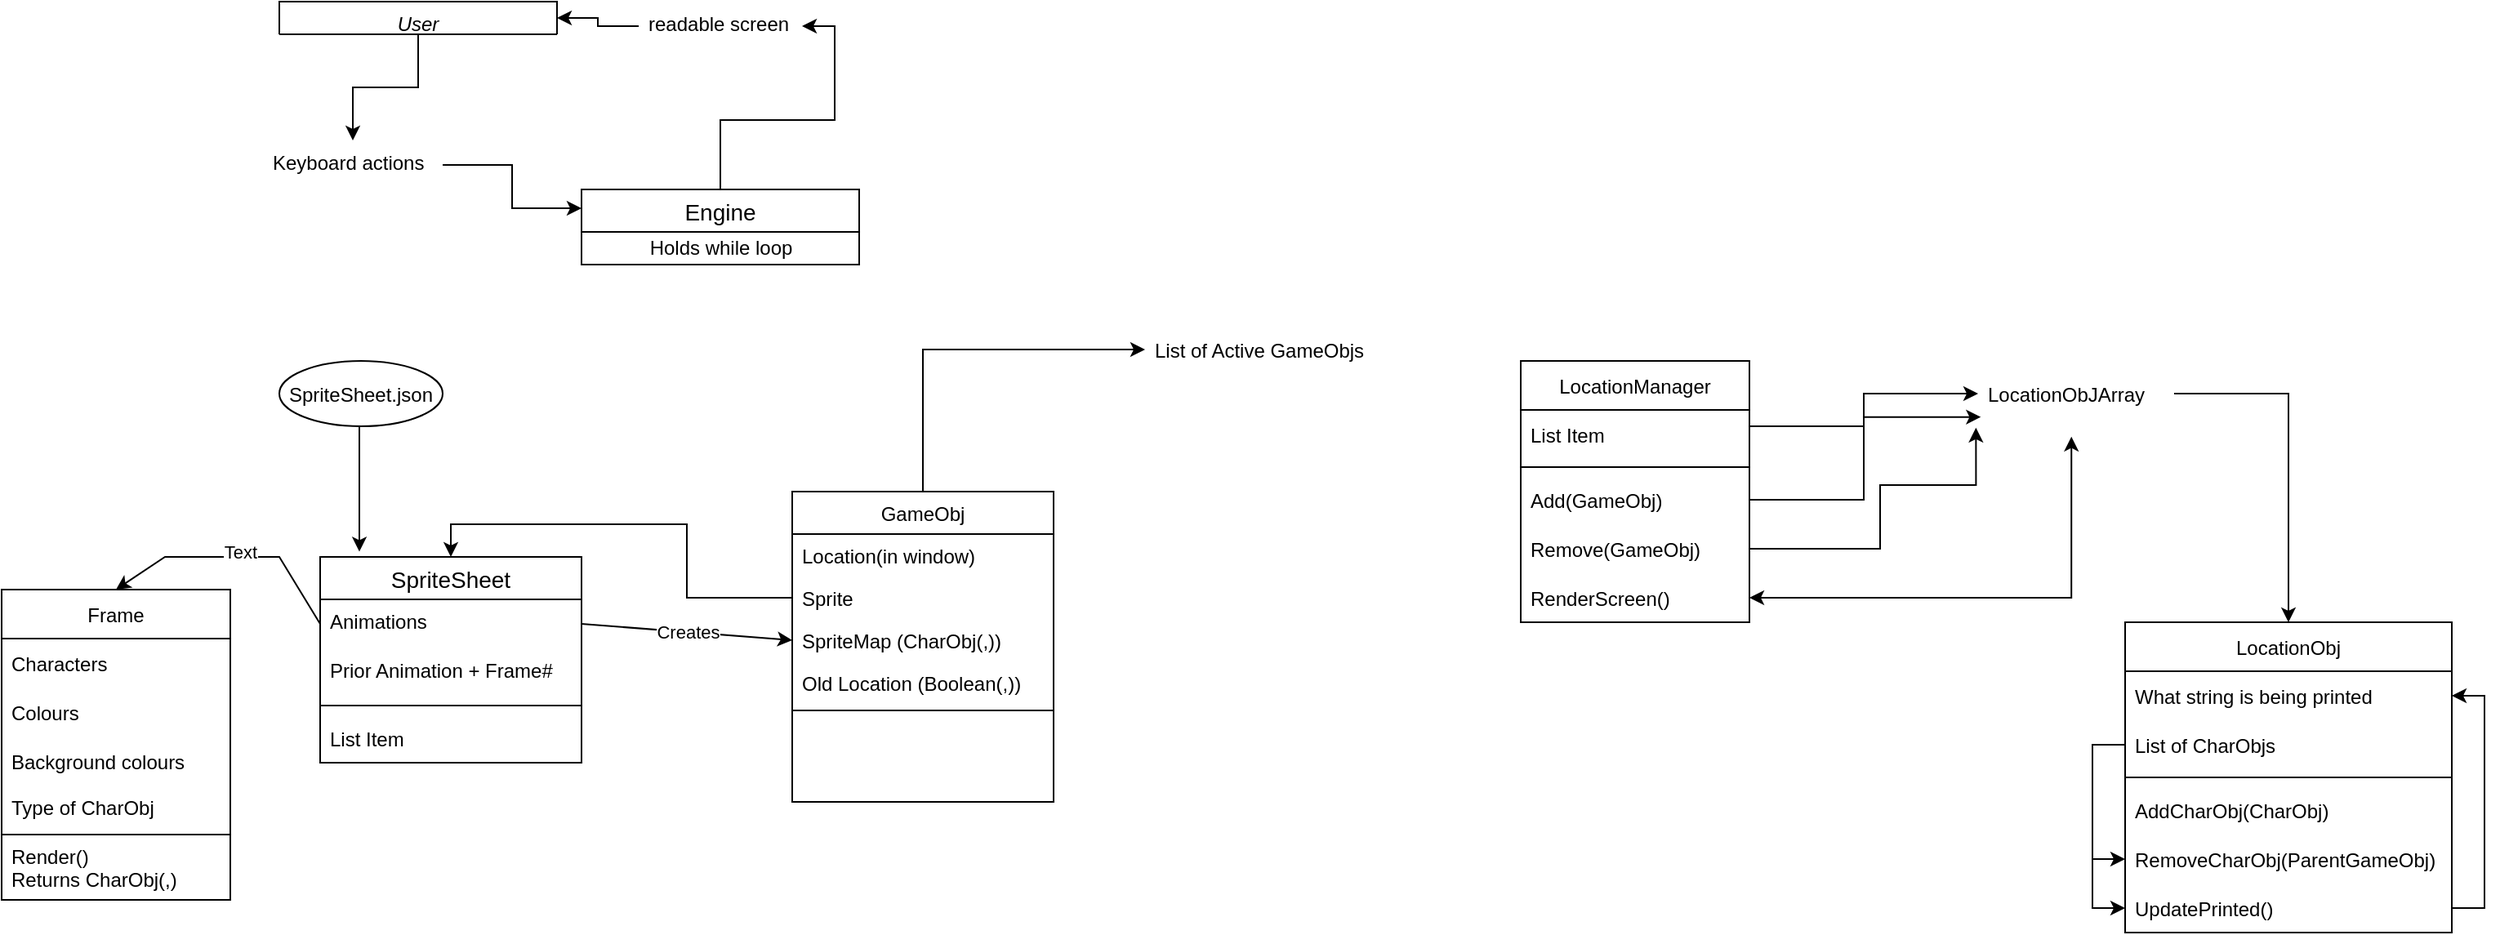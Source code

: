 <mxfile version="18.0.2" type="github">
  <diagram id="C5RBs43oDa-KdzZeNtuy" name="Page-1">
    <mxGraphModel dx="2500" dy="934" grid="1" gridSize="10" guides="1" tooltips="1" connect="1" arrows="1" fold="1" page="1" pageScale="1" pageWidth="827" pageHeight="1169" math="0" shadow="0">
      <root>
        <mxCell id="WIyWlLk6GJQsqaUBKTNV-0" />
        <mxCell id="WIyWlLk6GJQsqaUBKTNV-1" parent="WIyWlLk6GJQsqaUBKTNV-0" />
        <mxCell id="uw-3SkWvDOImLK82JJSa-34" style="edgeStyle=orthogonalEdgeStyle;rounded=0;orthogonalLoop=1;jettySize=auto;html=1;entryX=0.5;entryY=0;entryDx=0;entryDy=0;entryPerimeter=0;" edge="1" parent="WIyWlLk6GJQsqaUBKTNV-1" source="zkfFHV4jXpPFQw0GAbJ--0" target="uw-3SkWvDOImLK82JJSa-33">
          <mxGeometry relative="1" as="geometry" />
        </mxCell>
        <mxCell id="zkfFHV4jXpPFQw0GAbJ--0" value="User" style="swimlane;fontStyle=2;align=center;verticalAlign=top;childLayout=stackLayout;horizontal=1;startSize=26;horizontalStack=0;resizeParent=1;resizeLast=0;collapsible=1;marginBottom=0;rounded=0;shadow=0;strokeWidth=1;" parent="WIyWlLk6GJQsqaUBKTNV-1" vertex="1">
          <mxGeometry x="20" y="50" width="170" height="20" as="geometry">
            <mxRectangle x="230" y="140" width="160" height="26" as="alternateBounds" />
          </mxGeometry>
        </mxCell>
        <mxCell id="uw-3SkWvDOImLK82JJSa-84" style="edgeStyle=orthogonalEdgeStyle;rounded=0;orthogonalLoop=1;jettySize=auto;html=1;entryX=0;entryY=0.5;entryDx=0;entryDy=0;exitX=0.5;exitY=0;exitDx=0;exitDy=0;" edge="1" parent="WIyWlLk6GJQsqaUBKTNV-1" source="zkfFHV4jXpPFQw0GAbJ--6" target="zkfFHV4jXpPFQw0GAbJ--18">
          <mxGeometry relative="1" as="geometry" />
        </mxCell>
        <mxCell id="zkfFHV4jXpPFQw0GAbJ--6" value="GameObj" style="swimlane;fontStyle=0;align=center;verticalAlign=top;childLayout=stackLayout;horizontal=1;startSize=26;horizontalStack=0;resizeParent=1;resizeLast=0;collapsible=1;marginBottom=0;rounded=0;shadow=0;strokeWidth=1;" parent="WIyWlLk6GJQsqaUBKTNV-1" vertex="1">
          <mxGeometry x="334" y="350" width="160" height="190" as="geometry">
            <mxRectangle x="130" y="380" width="160" height="26" as="alternateBounds" />
          </mxGeometry>
        </mxCell>
        <mxCell id="zkfFHV4jXpPFQw0GAbJ--7" value="Location(in window)" style="text;align=left;verticalAlign=top;spacingLeft=4;spacingRight=4;overflow=hidden;rotatable=0;points=[[0,0.5],[1,0.5]];portConstraint=eastwest;" parent="zkfFHV4jXpPFQw0GAbJ--6" vertex="1">
          <mxGeometry y="26" width="160" height="26" as="geometry" />
        </mxCell>
        <mxCell id="zkfFHV4jXpPFQw0GAbJ--8" value="Sprite" style="text;align=left;verticalAlign=top;spacingLeft=4;spacingRight=4;overflow=hidden;rotatable=0;points=[[0,0.5],[1,0.5]];portConstraint=eastwest;rounded=0;shadow=0;html=0;" parent="zkfFHV4jXpPFQw0GAbJ--6" vertex="1">
          <mxGeometry y="52" width="160" height="26" as="geometry" />
        </mxCell>
        <mxCell id="uw-3SkWvDOImLK82JJSa-38" value="SpriteMap (CharObj(,))&#xa;" style="text;align=left;verticalAlign=top;spacingLeft=4;spacingRight=4;overflow=hidden;rotatable=0;points=[[0,0.5],[1,0.5]];portConstraint=eastwest;rounded=0;shadow=0;html=0;" vertex="1" parent="zkfFHV4jXpPFQw0GAbJ--6">
          <mxGeometry y="78" width="160" height="26" as="geometry" />
        </mxCell>
        <mxCell id="uw-3SkWvDOImLK82JJSa-39" value="Old Location (Boolean(,))" style="text;align=left;verticalAlign=top;spacingLeft=4;spacingRight=4;overflow=hidden;rotatable=0;points=[[0,0.5],[1,0.5]];portConstraint=eastwest;rounded=0;shadow=0;html=0;" vertex="1" parent="zkfFHV4jXpPFQw0GAbJ--6">
          <mxGeometry y="104" width="160" height="26" as="geometry" />
        </mxCell>
        <mxCell id="zkfFHV4jXpPFQw0GAbJ--9" value="" style="line;html=1;strokeWidth=1;align=left;verticalAlign=middle;spacingTop=-1;spacingLeft=3;spacingRight=3;rotatable=0;labelPosition=right;points=[];portConstraint=eastwest;" parent="zkfFHV4jXpPFQw0GAbJ--6" vertex="1">
          <mxGeometry y="130" width="160" height="8" as="geometry" />
        </mxCell>
        <mxCell id="uw-3SkWvDOImLK82JJSa-32" style="edgeStyle=orthogonalEdgeStyle;rounded=0;orthogonalLoop=1;jettySize=auto;html=1;entryX=1;entryY=0.5;entryDx=0;entryDy=0;" edge="1" parent="WIyWlLk6GJQsqaUBKTNV-1" source="uw-3SkWvDOImLK82JJSa-0" target="uw-3SkWvDOImLK82JJSa-28">
          <mxGeometry relative="1" as="geometry" />
        </mxCell>
        <mxCell id="uw-3SkWvDOImLK82JJSa-0" value="Engine" style="swimlane;fontStyle=0;childLayout=stackLayout;horizontal=1;startSize=26;horizontalStack=0;resizeParent=1;resizeParentMax=0;resizeLast=0;collapsible=1;marginBottom=0;align=center;fontSize=14;swimlaneLine=1;" vertex="1" parent="WIyWlLk6GJQsqaUBKTNV-1">
          <mxGeometry x="205" y="165" width="170" height="46" as="geometry" />
        </mxCell>
        <mxCell id="uw-3SkWvDOImLK82JJSa-36" value="Holds while loop&lt;br&gt;" style="text;html=1;align=center;verticalAlign=middle;resizable=0;points=[];autosize=1;strokeColor=none;fillColor=none;" vertex="1" parent="uw-3SkWvDOImLK82JJSa-0">
          <mxGeometry y="26" width="170" height="20" as="geometry" />
        </mxCell>
        <mxCell id="uw-3SkWvDOImLK82JJSa-31" style="edgeStyle=orthogonalEdgeStyle;rounded=0;orthogonalLoop=1;jettySize=auto;html=1;entryX=1;entryY=0.5;entryDx=0;entryDy=0;" edge="1" parent="WIyWlLk6GJQsqaUBKTNV-1" source="uw-3SkWvDOImLK82JJSa-28" target="zkfFHV4jXpPFQw0GAbJ--0">
          <mxGeometry relative="1" as="geometry" />
        </mxCell>
        <mxCell id="uw-3SkWvDOImLK82JJSa-28" value="readable screen" style="text;strokeColor=none;fillColor=none;spacingLeft=4;spacingRight=4;overflow=hidden;rotatable=0;points=[[0,0.5],[1,0.5]];portConstraint=eastwest;fontSize=12;" vertex="1" parent="WIyWlLk6GJQsqaUBKTNV-1">
          <mxGeometry x="240" y="50" width="100" height="30" as="geometry" />
        </mxCell>
        <mxCell id="uw-3SkWvDOImLK82JJSa-35" style="edgeStyle=orthogonalEdgeStyle;rounded=0;orthogonalLoop=1;jettySize=auto;html=1;entryX=0;entryY=0.25;entryDx=0;entryDy=0;" edge="1" parent="WIyWlLk6GJQsqaUBKTNV-1" source="uw-3SkWvDOImLK82JJSa-33" target="uw-3SkWvDOImLK82JJSa-0">
          <mxGeometry relative="1" as="geometry" />
        </mxCell>
        <mxCell id="uw-3SkWvDOImLK82JJSa-33" value="Keyboard actions" style="text;strokeColor=none;fillColor=none;spacingLeft=4;spacingRight=4;overflow=hidden;rotatable=0;points=[[0,0.5],[1,0.5]];portConstraint=eastwest;fontSize=12;" vertex="1" parent="WIyWlLk6GJQsqaUBKTNV-1">
          <mxGeometry x="10" y="135" width="110" height="30" as="geometry" />
        </mxCell>
        <mxCell id="uw-3SkWvDOImLK82JJSa-41" value="SpriteSheet" style="swimlane;fontStyle=0;childLayout=stackLayout;horizontal=1;startSize=26;horizontalStack=0;resizeParent=1;resizeParentMax=0;resizeLast=0;collapsible=1;marginBottom=0;align=center;fontSize=14;" vertex="1" parent="WIyWlLk6GJQsqaUBKTNV-1">
          <mxGeometry x="45" y="390" width="160" height="126" as="geometry" />
        </mxCell>
        <mxCell id="uw-3SkWvDOImLK82JJSa-43" value="Animations" style="text;strokeColor=none;fillColor=none;spacingLeft=4;spacingRight=4;overflow=hidden;rotatable=0;points=[[0,0.5],[1,0.5]];portConstraint=eastwest;fontSize=12;" vertex="1" parent="uw-3SkWvDOImLK82JJSa-41">
          <mxGeometry y="26" width="160" height="30" as="geometry" />
        </mxCell>
        <mxCell id="uw-3SkWvDOImLK82JJSa-44" value="Prior Animation + Frame#" style="text;strokeColor=none;fillColor=none;spacingLeft=4;spacingRight=4;overflow=hidden;rotatable=0;points=[[0,0.5],[1,0.5]];portConstraint=eastwest;fontSize=12;" vertex="1" parent="uw-3SkWvDOImLK82JJSa-41">
          <mxGeometry y="56" width="160" height="30" as="geometry" />
        </mxCell>
        <mxCell id="uw-3SkWvDOImLK82JJSa-116" value="" style="line;strokeWidth=1;html=1;perimeter=backbonePerimeter;points=[];outlineConnect=0;sketch=0;" vertex="1" parent="uw-3SkWvDOImLK82JJSa-41">
          <mxGeometry y="86" width="160" height="10" as="geometry" />
        </mxCell>
        <mxCell id="uw-3SkWvDOImLK82JJSa-117" value="List Item" style="text;strokeColor=none;fillColor=none;align=left;verticalAlign=middle;spacingLeft=4;spacingRight=4;overflow=hidden;points=[[0,0.5],[1,0.5]];portConstraint=eastwest;rotatable=0;sketch=0;" vertex="1" parent="uw-3SkWvDOImLK82JJSa-41">
          <mxGeometry y="96" width="160" height="30" as="geometry" />
        </mxCell>
        <mxCell id="uw-3SkWvDOImLK82JJSa-47" value="SpriteSheet.json" style="ellipse" vertex="1" parent="WIyWlLk6GJQsqaUBKTNV-1">
          <mxGeometry x="20" y="270" width="100" height="40" as="geometry" />
        </mxCell>
        <mxCell id="uw-3SkWvDOImLK82JJSa-49" value="" style="edgeStyle=elbowEdgeStyle;elbow=horizontal;entryX=0.15;entryY=-0.026;entryDx=0;entryDy=0;entryPerimeter=0;" edge="1" source="uw-3SkWvDOImLK82JJSa-47" target="uw-3SkWvDOImLK82JJSa-41" parent="WIyWlLk6GJQsqaUBKTNV-1">
          <mxGeometry relative="1" as="geometry" />
        </mxCell>
        <mxCell id="uw-3SkWvDOImLK82JJSa-59" style="edgeStyle=orthogonalEdgeStyle;rounded=0;orthogonalLoop=1;jettySize=auto;html=1;entryX=0.5;entryY=0;entryDx=0;entryDy=0;" edge="1" parent="WIyWlLk6GJQsqaUBKTNV-1" source="zkfFHV4jXpPFQw0GAbJ--8" target="uw-3SkWvDOImLK82JJSa-41">
          <mxGeometry relative="1" as="geometry" />
        </mxCell>
        <mxCell id="uw-3SkWvDOImLK82JJSa-65" value="" style="endArrow=classic;html=1;rounded=0;exitX=1;exitY=0.5;exitDx=0;exitDy=0;entryX=0;entryY=0.5;entryDx=0;entryDy=0;" edge="1" parent="WIyWlLk6GJQsqaUBKTNV-1" source="uw-3SkWvDOImLK82JJSa-43" target="uw-3SkWvDOImLK82JJSa-38">
          <mxGeometry relative="1" as="geometry">
            <mxPoint x="450" y="640" as="sourcePoint" />
            <mxPoint x="550" y="640" as="targetPoint" />
          </mxGeometry>
        </mxCell>
        <mxCell id="uw-3SkWvDOImLK82JJSa-66" value="Creates" style="edgeLabel;resizable=0;html=1;align=center;verticalAlign=middle;sketch=0;" connectable="0" vertex="1" parent="uw-3SkWvDOImLK82JJSa-65">
          <mxGeometry relative="1" as="geometry" />
        </mxCell>
        <mxCell id="uw-3SkWvDOImLK82JJSa-72" value="" style="endArrow=classic;html=1;rounded=0;exitX=0;exitY=0.5;exitDx=0;exitDy=0;entryX=0.5;entryY=0;entryDx=0;entryDy=0;" edge="1" parent="WIyWlLk6GJQsqaUBKTNV-1" source="uw-3SkWvDOImLK82JJSa-43" target="uw-3SkWvDOImLK82JJSa-74">
          <mxGeometry relative="1" as="geometry">
            <mxPoint x="260" y="431" as="sourcePoint" />
            <mxPoint y="430" as="targetPoint" />
            <Array as="points">
              <mxPoint x="20" y="390" />
              <mxPoint x="-50" y="390" />
            </Array>
          </mxGeometry>
        </mxCell>
        <mxCell id="uw-3SkWvDOImLK82JJSa-73" value="Li" style="edgeLabel;resizable=0;html=1;align=center;verticalAlign=middle;sketch=0;" connectable="0" vertex="1" parent="uw-3SkWvDOImLK82JJSa-72">
          <mxGeometry relative="1" as="geometry" />
        </mxCell>
        <mxCell id="uw-3SkWvDOImLK82JJSa-85" value="Text" style="edgeLabel;html=1;align=center;verticalAlign=middle;resizable=0;points=[];" vertex="1" connectable="0" parent="uw-3SkWvDOImLK82JJSa-72">
          <mxGeometry x="-0.057" y="-3" relative="1" as="geometry">
            <mxPoint as="offset" />
          </mxGeometry>
        </mxCell>
        <mxCell id="uw-3SkWvDOImLK82JJSa-74" value="Frame" style="swimlane;fontStyle=0;childLayout=stackLayout;horizontal=1;startSize=30;horizontalStack=0;resizeParent=1;resizeParentMax=0;resizeLast=0;collapsible=1;marginBottom=0;sketch=0;" vertex="1" parent="WIyWlLk6GJQsqaUBKTNV-1">
          <mxGeometry x="-150" y="410" width="140" height="190" as="geometry" />
        </mxCell>
        <mxCell id="uw-3SkWvDOImLK82JJSa-75" value="Characters" style="text;strokeColor=none;fillColor=none;align=left;verticalAlign=middle;spacingLeft=4;spacingRight=4;overflow=hidden;points=[[0,0.5],[1,0.5]];portConstraint=eastwest;rotatable=0;sketch=0;" vertex="1" parent="uw-3SkWvDOImLK82JJSa-74">
          <mxGeometry y="30" width="140" height="30" as="geometry" />
        </mxCell>
        <mxCell id="uw-3SkWvDOImLK82JJSa-76" value="Colours" style="text;strokeColor=none;fillColor=none;align=left;verticalAlign=middle;spacingLeft=4;spacingRight=4;overflow=hidden;points=[[0,0.5],[1,0.5]];portConstraint=eastwest;rotatable=0;sketch=0;" vertex="1" parent="uw-3SkWvDOImLK82JJSa-74">
          <mxGeometry y="60" width="140" height="30" as="geometry" />
        </mxCell>
        <mxCell id="uw-3SkWvDOImLK82JJSa-77" value="Background colours" style="text;strokeColor=none;fillColor=none;align=left;verticalAlign=middle;spacingLeft=4;spacingRight=4;overflow=hidden;points=[[0,0.5],[1,0.5]];portConstraint=eastwest;rotatable=0;sketch=0;" vertex="1" parent="uw-3SkWvDOImLK82JJSa-74">
          <mxGeometry y="90" width="140" height="30" as="geometry" />
        </mxCell>
        <mxCell id="uw-3SkWvDOImLK82JJSa-80" value="Type of CharObj" style="text;strokeColor=none;fillColor=none;spacingLeft=4;spacingRight=4;overflow=hidden;rotatable=0;points=[[0,0.5],[1,0.5]];portConstraint=eastwest;fontSize=12;sketch=0;" vertex="1" parent="uw-3SkWvDOImLK82JJSa-74">
          <mxGeometry y="120" width="140" height="30" as="geometry" />
        </mxCell>
        <mxCell id="uw-3SkWvDOImLK82JJSa-82" value="Render()&#xa;Returns CharObj(,)" style="text;strokeColor=default;fillColor=none;spacingLeft=4;spacingRight=4;overflow=hidden;rotatable=0;points=[[0,0.5],[1,0.5]];portConstraint=eastwest;fontSize=12;sketch=0;" vertex="1" parent="uw-3SkWvDOImLK82JJSa-74">
          <mxGeometry y="150" width="140" height="40" as="geometry" />
        </mxCell>
        <mxCell id="uw-3SkWvDOImLK82JJSa-125" style="edgeStyle=orthogonalEdgeStyle;rounded=0;orthogonalLoop=1;jettySize=auto;html=1;exitX=1;exitY=0.25;exitDx=0;exitDy=0;entryX=0;entryY=0.5;entryDx=0;entryDy=0;" edge="1" parent="WIyWlLk6GJQsqaUBKTNV-1" source="uw-3SkWvDOImLK82JJSa-87" target="uw-3SkWvDOImLK82JJSa-88">
          <mxGeometry relative="1" as="geometry" />
        </mxCell>
        <mxCell id="uw-3SkWvDOImLK82JJSa-87" value="LocationManager" style="swimlane;fontStyle=0;childLayout=stackLayout;horizontal=1;startSize=30;horizontalStack=0;resizeParent=1;resizeParentMax=0;resizeLast=0;collapsible=1;marginBottom=0;sketch=0;strokeColor=default;" vertex="1" parent="WIyWlLk6GJQsqaUBKTNV-1">
          <mxGeometry x="780" y="270" width="140" height="160" as="geometry" />
        </mxCell>
        <mxCell id="uw-3SkWvDOImLK82JJSa-115" value="List Item" style="text;strokeColor=none;fillColor=none;align=left;verticalAlign=middle;spacingLeft=4;spacingRight=4;overflow=hidden;points=[[0,0.5],[1,0.5]];portConstraint=eastwest;rotatable=0;sketch=0;" vertex="1" parent="uw-3SkWvDOImLK82JJSa-87">
          <mxGeometry y="30" width="140" height="30" as="geometry" />
        </mxCell>
        <mxCell id="uw-3SkWvDOImLK82JJSa-119" value="" style="line;strokeWidth=1;html=1;sketch=0;" vertex="1" parent="uw-3SkWvDOImLK82JJSa-87">
          <mxGeometry y="60" width="140" height="10" as="geometry" />
        </mxCell>
        <mxCell id="uw-3SkWvDOImLK82JJSa-126" value="Add(GameObj)" style="text;strokeColor=none;fillColor=none;align=left;verticalAlign=middle;spacingLeft=4;spacingRight=4;overflow=hidden;points=[[0,0.5],[1,0.5]];portConstraint=eastwest;rotatable=0;sketch=0;" vertex="1" parent="uw-3SkWvDOImLK82JJSa-87">
          <mxGeometry y="70" width="140" height="30" as="geometry" />
        </mxCell>
        <mxCell id="uw-3SkWvDOImLK82JJSa-120" value="Remove(GameObj)" style="text;strokeColor=none;fillColor=none;align=left;verticalAlign=middle;spacingLeft=4;spacingRight=4;overflow=hidden;points=[[0,0.5],[1,0.5]];portConstraint=eastwest;rotatable=0;sketch=0;" vertex="1" parent="uw-3SkWvDOImLK82JJSa-87">
          <mxGeometry y="100" width="140" height="30" as="geometry" />
        </mxCell>
        <mxCell id="uw-3SkWvDOImLK82JJSa-130" value="RenderScreen()" style="text;strokeColor=none;fillColor=none;align=left;verticalAlign=middle;spacingLeft=4;spacingRight=4;overflow=hidden;points=[[0,0.5],[1,0.5]];portConstraint=eastwest;rotatable=0;sketch=0;" vertex="1" parent="uw-3SkWvDOImLK82JJSa-87">
          <mxGeometry y="130" width="140" height="30" as="geometry" />
        </mxCell>
        <mxCell id="uw-3SkWvDOImLK82JJSa-92" value="LocationObj" style="swimlane;fontStyle=0;childLayout=stackLayout;horizontal=1;startSize=30;horizontalStack=0;resizeParent=1;resizeParentMax=0;resizeLast=0;collapsible=1;marginBottom=0;sketch=0;strokeColor=default;" vertex="1" parent="WIyWlLk6GJQsqaUBKTNV-1">
          <mxGeometry x="1150" y="430" width="200" height="190" as="geometry" />
        </mxCell>
        <mxCell id="uw-3SkWvDOImLK82JJSa-95" value="What string is being printed" style="text;strokeColor=none;fillColor=none;align=left;verticalAlign=middle;spacingLeft=4;spacingRight=4;overflow=hidden;points=[[0,0.5],[1,0.5]];portConstraint=eastwest;rotatable=0;sketch=0;" vertex="1" parent="uw-3SkWvDOImLK82JJSa-92">
          <mxGeometry y="30" width="200" height="30" as="geometry" />
        </mxCell>
        <mxCell id="uw-3SkWvDOImLK82JJSa-112" style="edgeStyle=orthogonalEdgeStyle;rounded=0;orthogonalLoop=1;jettySize=auto;html=1;entryX=0;entryY=0.5;entryDx=0;entryDy=0;" edge="1" parent="uw-3SkWvDOImLK82JJSa-92" source="uw-3SkWvDOImLK82JJSa-93" target="uw-3SkWvDOImLK82JJSa-104">
          <mxGeometry relative="1" as="geometry" />
        </mxCell>
        <mxCell id="uw-3SkWvDOImLK82JJSa-113" style="edgeStyle=orthogonalEdgeStyle;rounded=0;orthogonalLoop=1;jettySize=auto;html=1;entryX=0;entryY=0.5;entryDx=0;entryDy=0;" edge="1" parent="uw-3SkWvDOImLK82JJSa-92" source="uw-3SkWvDOImLK82JJSa-93" target="uw-3SkWvDOImLK82JJSa-105">
          <mxGeometry relative="1" as="geometry" />
        </mxCell>
        <mxCell id="uw-3SkWvDOImLK82JJSa-93" value="List of CharObjs" style="text;strokeColor=none;fillColor=none;align=left;verticalAlign=middle;spacingLeft=4;spacingRight=4;overflow=hidden;points=[[0,0.5],[1,0.5]];portConstraint=eastwest;rotatable=0;sketch=0;" vertex="1" parent="uw-3SkWvDOImLK82JJSa-92">
          <mxGeometry y="60" width="200" height="30" as="geometry" />
        </mxCell>
        <mxCell id="uw-3SkWvDOImLK82JJSa-101" value="" style="line;strokeWidth=1;html=1;sketch=0;" vertex="1" parent="uw-3SkWvDOImLK82JJSa-92">
          <mxGeometry y="90" width="200" height="10" as="geometry" />
        </mxCell>
        <mxCell id="uw-3SkWvDOImLK82JJSa-102" value="AddCharObj(CharObj)" style="text;strokeColor=none;fillColor=none;align=left;verticalAlign=middle;spacingLeft=4;spacingRight=4;overflow=hidden;points=[[0,0.5],[1,0.5]];portConstraint=eastwest;rotatable=0;sketch=0;" vertex="1" parent="uw-3SkWvDOImLK82JJSa-92">
          <mxGeometry y="100" width="200" height="30" as="geometry" />
        </mxCell>
        <mxCell id="uw-3SkWvDOImLK82JJSa-104" value="RemoveCharObj(ParentGameObj)" style="text;strokeColor=none;fillColor=none;align=left;verticalAlign=middle;spacingLeft=4;spacingRight=4;overflow=hidden;points=[[0,0.5],[1,0.5]];portConstraint=eastwest;rotatable=0;sketch=0;" vertex="1" parent="uw-3SkWvDOImLK82JJSa-92">
          <mxGeometry y="130" width="200" height="30" as="geometry" />
        </mxCell>
        <mxCell id="uw-3SkWvDOImLK82JJSa-105" value="UpdatePrinted()" style="text;strokeColor=none;fillColor=none;align=left;verticalAlign=middle;spacingLeft=4;spacingRight=4;overflow=hidden;points=[[0,0.5],[1,0.5]];portConstraint=eastwest;rotatable=0;sketch=0;" vertex="1" parent="uw-3SkWvDOImLK82JJSa-92">
          <mxGeometry y="160" width="200" height="30" as="geometry" />
        </mxCell>
        <mxCell id="uw-3SkWvDOImLK82JJSa-111" style="edgeStyle=orthogonalEdgeStyle;rounded=0;orthogonalLoop=1;jettySize=auto;html=1;exitX=1;exitY=0.5;exitDx=0;exitDy=0;entryX=1;entryY=0.5;entryDx=0;entryDy=0;" edge="1" parent="uw-3SkWvDOImLK82JJSa-92" source="uw-3SkWvDOImLK82JJSa-105" target="uw-3SkWvDOImLK82JJSa-95">
          <mxGeometry relative="1" as="geometry">
            <mxPoint x="220" y="50" as="targetPoint" />
          </mxGeometry>
        </mxCell>
        <mxCell id="zkfFHV4jXpPFQw0GAbJ--18" value="List of Active GameObjs" style="text;align=left;verticalAlign=top;spacingLeft=4;spacingRight=4;overflow=hidden;rotatable=0;points=[[0,0.5],[1,0.5]];portConstraint=eastwest;" parent="WIyWlLk6GJQsqaUBKTNV-1" vertex="1">
          <mxGeometry x="550" y="250" width="160" height="26" as="geometry" />
        </mxCell>
        <mxCell id="uw-3SkWvDOImLK82JJSa-123" style="edgeStyle=orthogonalEdgeStyle;rounded=0;orthogonalLoop=1;jettySize=auto;html=1;entryX=0.5;entryY=0;entryDx=0;entryDy=0;exitX=1;exitY=0.5;exitDx=0;exitDy=0;" edge="1" parent="WIyWlLk6GJQsqaUBKTNV-1" source="uw-3SkWvDOImLK82JJSa-88" target="uw-3SkWvDOImLK82JJSa-92">
          <mxGeometry relative="1" as="geometry" />
        </mxCell>
        <mxCell id="uw-3SkWvDOImLK82JJSa-88" value="LocationObJArray" style="text;strokeColor=none;fillColor=none;align=left;verticalAlign=middle;spacingLeft=4;spacingRight=4;overflow=hidden;points=[[0,0.5],[1,0.5]];portConstraint=eastwest;rotatable=0;sketch=0;" vertex="1" parent="WIyWlLk6GJQsqaUBKTNV-1">
          <mxGeometry x="1060" y="265" width="120" height="50" as="geometry" />
        </mxCell>
        <mxCell id="uw-3SkWvDOImLK82JJSa-127" style="edgeStyle=orthogonalEdgeStyle;rounded=0;orthogonalLoop=1;jettySize=auto;html=1;entryX=0.014;entryY=0.787;entryDx=0;entryDy=0;entryPerimeter=0;" edge="1" parent="WIyWlLk6GJQsqaUBKTNV-1" source="uw-3SkWvDOImLK82JJSa-126" target="uw-3SkWvDOImLK82JJSa-88">
          <mxGeometry relative="1" as="geometry" />
        </mxCell>
        <mxCell id="uw-3SkWvDOImLK82JJSa-129" style="edgeStyle=orthogonalEdgeStyle;rounded=0;orthogonalLoop=1;jettySize=auto;html=1;entryX=-0.011;entryY=0.918;entryDx=0;entryDy=0;entryPerimeter=0;" edge="1" parent="WIyWlLk6GJQsqaUBKTNV-1" source="uw-3SkWvDOImLK82JJSa-120" target="uw-3SkWvDOImLK82JJSa-88">
          <mxGeometry relative="1" as="geometry">
            <Array as="points">
              <mxPoint x="1000" y="385" />
              <mxPoint x="1000" y="346" />
            </Array>
          </mxGeometry>
        </mxCell>
        <mxCell id="uw-3SkWvDOImLK82JJSa-132" style="edgeStyle=orthogonalEdgeStyle;rounded=0;orthogonalLoop=1;jettySize=auto;html=1;entryX=0.476;entryY=1.027;entryDx=0;entryDy=0;entryPerimeter=0;endArrow=classic;endFill=1;startArrow=classic;startFill=1;" edge="1" parent="WIyWlLk6GJQsqaUBKTNV-1" source="uw-3SkWvDOImLK82JJSa-130" target="uw-3SkWvDOImLK82JJSa-88">
          <mxGeometry relative="1" as="geometry">
            <Array as="points">
              <mxPoint x="1117" y="415" />
            </Array>
          </mxGeometry>
        </mxCell>
      </root>
    </mxGraphModel>
  </diagram>
</mxfile>
